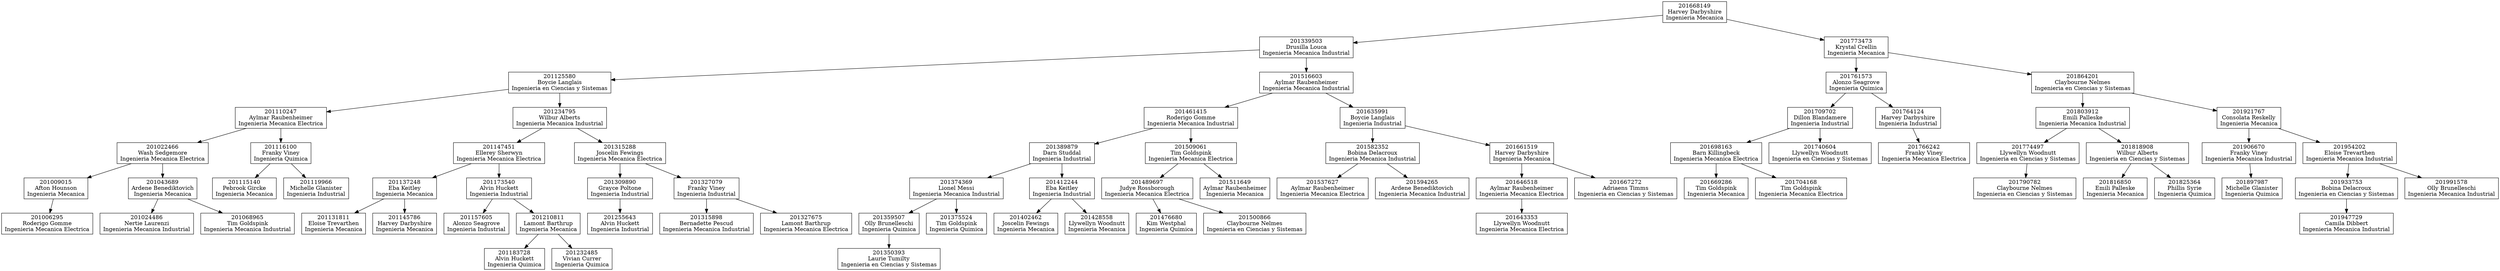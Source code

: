 digraph arbolavl {
	node [shape=box]
	rankdir=TB
	201006295 [label="201006295
Roderigo Gomme
Ingenieria Mecanica Electrica"]
	201009015 [label="201009015
Afton Hounson
Ingenieria Mecanica"]
	201009015 -> 201006295
	201022466 [label="201022466
Wash Sedgemore
Ingenieria Mecanica Electrica"]
	201022466 -> 201009015
	201022466 -> 201043689
	201024486 [label="201024486
Nertie Laurenzi
Ingenieria Mecanica Industrial"]
	201043689 [label="201043689
Ardene Benediktovich
Ingenieria Mecanica"]
	201043689 -> 201024486
	201043689 -> 201068965
	201068965 [label="201068965
Tim Goldspink
Ingenieria Mecanica Industrial"]
	201110247 [label="201110247
Aylmar Raubenheimer
Ingenieria Mecanica Electrica"]
	201110247 -> 201022466
	201110247 -> 201116100
	201115140 [label="201115140
Pebrook Gircke
Ingenieria Mecanica"]
	201116100 [label="201116100
Franky Viney
Ingenieria Quimica"]
	201116100 -> 201115140
	201116100 -> 201119966
	201119966 [label="201119966
Michelle Glanister
Ingenieria Industrial"]
	201125580 [label="201125580
Boycie Langlais
Ingenieria en Ciencias y Sistemas"]
	201125580 -> 201110247
	201125580 -> 201234795
	201131811 [label="201131811
Eloise Trevarthen
Ingenieria Mecanica"]
	201137248 [label="201137248
Eba Keitley
Ingenieria Mecanica"]
	201137248 -> 201131811
	201137248 -> 201145786
	201145786 [label="201145786
Harvey Darbyshire
Ingenieria Mecanica"]
	201147451 [label="201147451
Ellerey Sherwyn
Ingenieria Mecanica Electrica"]
	201147451 -> 201137248
	201147451 -> 201173540
	201157605 [label="201157605
Alonzo Seagrove
Ingenieria Industrial"]
	201173540 [label="201173540
Alvin Huckett
Ingenieria Industrial"]
	201173540 -> 201157605
	201173540 -> 201210811
	201183728 [label="201183728
Alvin Huckett
Ingenieria Quimica"]
	201210811 [label="201210811
Lamont Barthrup
Ingenieria Mecanica"]
	201210811 -> 201183728
	201210811 -> 201232485
	201232485 [label="201232485
Vivian Currer
Ingenieria Quimica"]
	201234795 [label="201234795
Wilbur Alberts
Ingenieria Mecanica Industrial"]
	201234795 -> 201147451
	201234795 -> 201315288
	201255643 [label="201255643
Alvin Huckett
Ingenieria Industrial"]
	201309890 [label="201309890
Grayce Poltone
Ingenieria Industrial"]
	201309890 -> 201255643
	201315288 [label="201315288
Joscelin Fewings
Ingenieria Mecanica Electrica"]
	201315288 -> 201309890
	201315288 -> 201327079
	201315898 [label="201315898
Bernadette Pescud
Ingenieria Mecanica Industrial"]
	201327079 [label="201327079
Franky Viney
Ingenieria Industrial"]
	201327079 -> 201315898
	201327079 -> 201327675
	201327675 [label="201327675
Lamont Barthrup
Ingenieria Mecanica Electrica"]
	201339503 [label="201339503
Drusilla Louca
Ingenieria Mecanica Industrial"]
	201339503 -> 201125580
	201339503 -> 201516603
	201350393 [label="201350393
Laurie Tumilty
Ingenieria en Ciencias y Sistemas"]
	201359507 [label="201359507
Olly Brunelleschi
Ingenieria Quimica"]
	201359507 -> 201350393
	201374369 [label="201374369
Lionel Messi
Ingenieria Mecanica Industrial"]
	201374369 -> 201359507
	201374369 -> 201375524
	201375524 [label="201375524
Tim Goldspink
Ingenieria Quimica"]
	201389879 [label="201389879
Darn Studdal
Ingenieria Industrial"]
	201389879 -> 201374369
	201389879 -> 201412244
	201402462 [label="201402462
Joscelin Fewings
Ingenieria Mecanica"]
	201412244 [label="201412244
Eba Keitley
Ingenieria Industrial"]
	201412244 -> 201402462
	201412244 -> 201428558
	201428558 [label="201428558
Llywellyn Woodnutt
Ingenieria Mecanica"]
	201461415 [label="201461415
Roderigo Gomme
Ingenieria Mecanica Industrial"]
	201461415 -> 201389879
	201461415 -> 201509061
	201476680 [label="201476680
Kim Westphal
Ingenieria Quimica"]
	201489697 [label="201489697
Judye Rossborough
Ingenieria Mecanica Electrica"]
	201489697 -> 201476680
	201489697 -> 201500866
	201500866 [label="201500866
Claybourne Nelmes
Ingenieria en Ciencias y Sistemas"]
	201509061 [label="201509061
Tim Goldspink
Ingenieria Mecanica Electrica"]
	201509061 -> 201489697
	201509061 -> 201511649
	201511649 [label="201511649
Aylmar Raubenheimer
Ingenieria Mecanica"]
	201516603 [label="201516603
Aylmar Raubenheimer
Ingenieria Mecanica Industrial"]
	201516603 -> 201461415
	201516603 -> 201635991
	201537627 [label="201537627
Aylmar Raubenheimer
Ingenieria Mecanica Electrica"]
	201582352 [label="201582352
Bobina Delacroux
Ingenieria Mecanica Industrial"]
	201582352 -> 201537627
	201582352 -> 201594265
	201594265 [label="201594265
Ardene Benediktovich
Ingenieria Mecanica Industrial"]
	201635991 [label="201635991
Boycie Langlais
Ingenieria Industrial"]
	201635991 -> 201582352
	201635991 -> 201661519
	201643353 [label="201643353
Llywellyn Woodnutt
Ingenieria Mecanica Electrica"]
	201646518 [label="201646518
Aylmar Raubenheimer
Ingenieria Mecanica Electrica"]
	201646518 -> 201643353
	201661519 [label="201661519
Harvey Darbyshire
Ingenieria Mecanica"]
	201661519 -> 201646518
	201661519 -> 201667272
	201667272 [label="201667272
Adriaens Timms
Ingenieria en Ciencias y Sistemas"]
	201668149 [label="201668149
Harvey Darbyshire
Ingenieria Mecanica"]
	201668149 -> 201339503
	201668149 -> 201773473
	201669286 [label="201669286
Tim Goldspink
Ingenieria Mecanica"]
	201698163 [label="201698163
Barn Killingbeck
Ingenieria Mecanica Electrica"]
	201698163 -> 201669286
	201698163 -> 201704168
	201704168 [label="201704168
Tim Goldspink
Ingenieria Mecanica Electrica"]
	201709702 [label="201709702
Dillon Blandamere
Ingenieria Industrial"]
	201709702 -> 201698163
	201709702 -> 201740604
	201740604 [label="201740604
Llywellyn Woodnutt
Ingenieria en Ciencias y Sistemas"]
	201761573 [label="201761573
Alonzo Seagrove
Ingenieria Quimica"]
	201761573 -> 201709702
	201761573 -> 201764124
	201764124 [label="201764124
Harvey Darbyshire
Ingenieria Industrial"]
	201764124 -> 201766242
	201766242 [label="201766242
Franky Viney
Ingenieria Mecanica Electrica"]
	201773473 [label="201773473
Krystal Crellin
Ingenieria Mecanica"]
	201773473 -> 201761573
	201773473 -> 201864201
	201774497 [label="201774497
Llywellyn Woodnutt
Ingenieria en Ciencias y Sistemas"]
	201774497 -> 201790782
	201790782 [label="201790782
Claybourne Nelmes
Ingenieria en Ciencias y Sistemas"]
	201803912 [label="201803912
Emili Palleske
Ingenieria Mecanica Industrial"]
	201803912 -> 201774497
	201803912 -> 201818908
	201816850 [label="201816850
Emili Palleske
Ingenieria Mecanica"]
	201818908 [label="201818908
Wilbur Alberts
Ingenieria en Ciencias y Sistemas"]
	201818908 -> 201816850
	201818908 -> 201825364
	201825364 [label="201825364
Phillis Syrie
Ingenieria Quimica"]
	201864201 [label="201864201
Claybourne Nelmes
Ingenieria en Ciencias y Sistemas"]
	201864201 -> 201803912
	201864201 -> 201921767
	201897987 [label="201897987
Michelle Glanister
Ingenieria Quimica"]
	201906670 [label="201906670
Franky Viney
Ingenieria Mecanica Industrial"]
	201906670 -> 201897987
	201921767 [label="201921767
Consolata Reskelly
Ingenieria Mecanica"]
	201921767 -> 201906670
	201921767 -> 201954202
	201933753 [label="201933753
Bobina Delacroux
Ingenieria en Ciencias y Sistemas"]
	201933753 -> 201947729
	201947729 [label="201947729
Camila Dibbert
Ingenieria Mecanica Industrial"]
	201954202 [label="201954202
Eloise Trevarthen
Ingenieria Mecanica Industrial"]
	201954202 -> 201933753
	201954202 -> 201991578
	201991578 [label="201991578
Olly Brunelleschi
Ingenieria Mecanica Industrial"]
}
